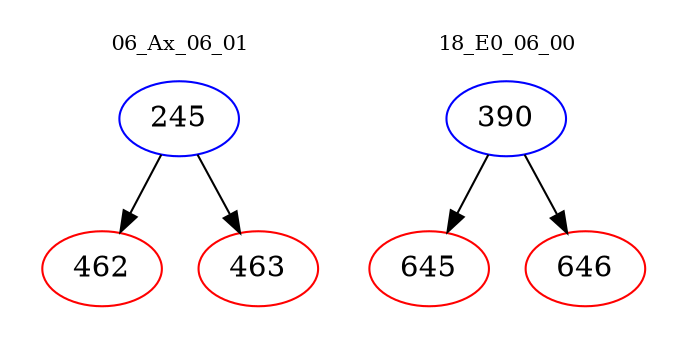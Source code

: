 digraph{
subgraph cluster_0 {
color = white
label = "06_Ax_06_01";
fontsize=10;
T0_245 [label="245", color="blue"]
T0_245 -> T0_462 [color="black"]
T0_462 [label="462", color="red"]
T0_245 -> T0_463 [color="black"]
T0_463 [label="463", color="red"]
}
subgraph cluster_1 {
color = white
label = "18_E0_06_00";
fontsize=10;
T1_390 [label="390", color="blue"]
T1_390 -> T1_645 [color="black"]
T1_645 [label="645", color="red"]
T1_390 -> T1_646 [color="black"]
T1_646 [label="646", color="red"]
}
}
